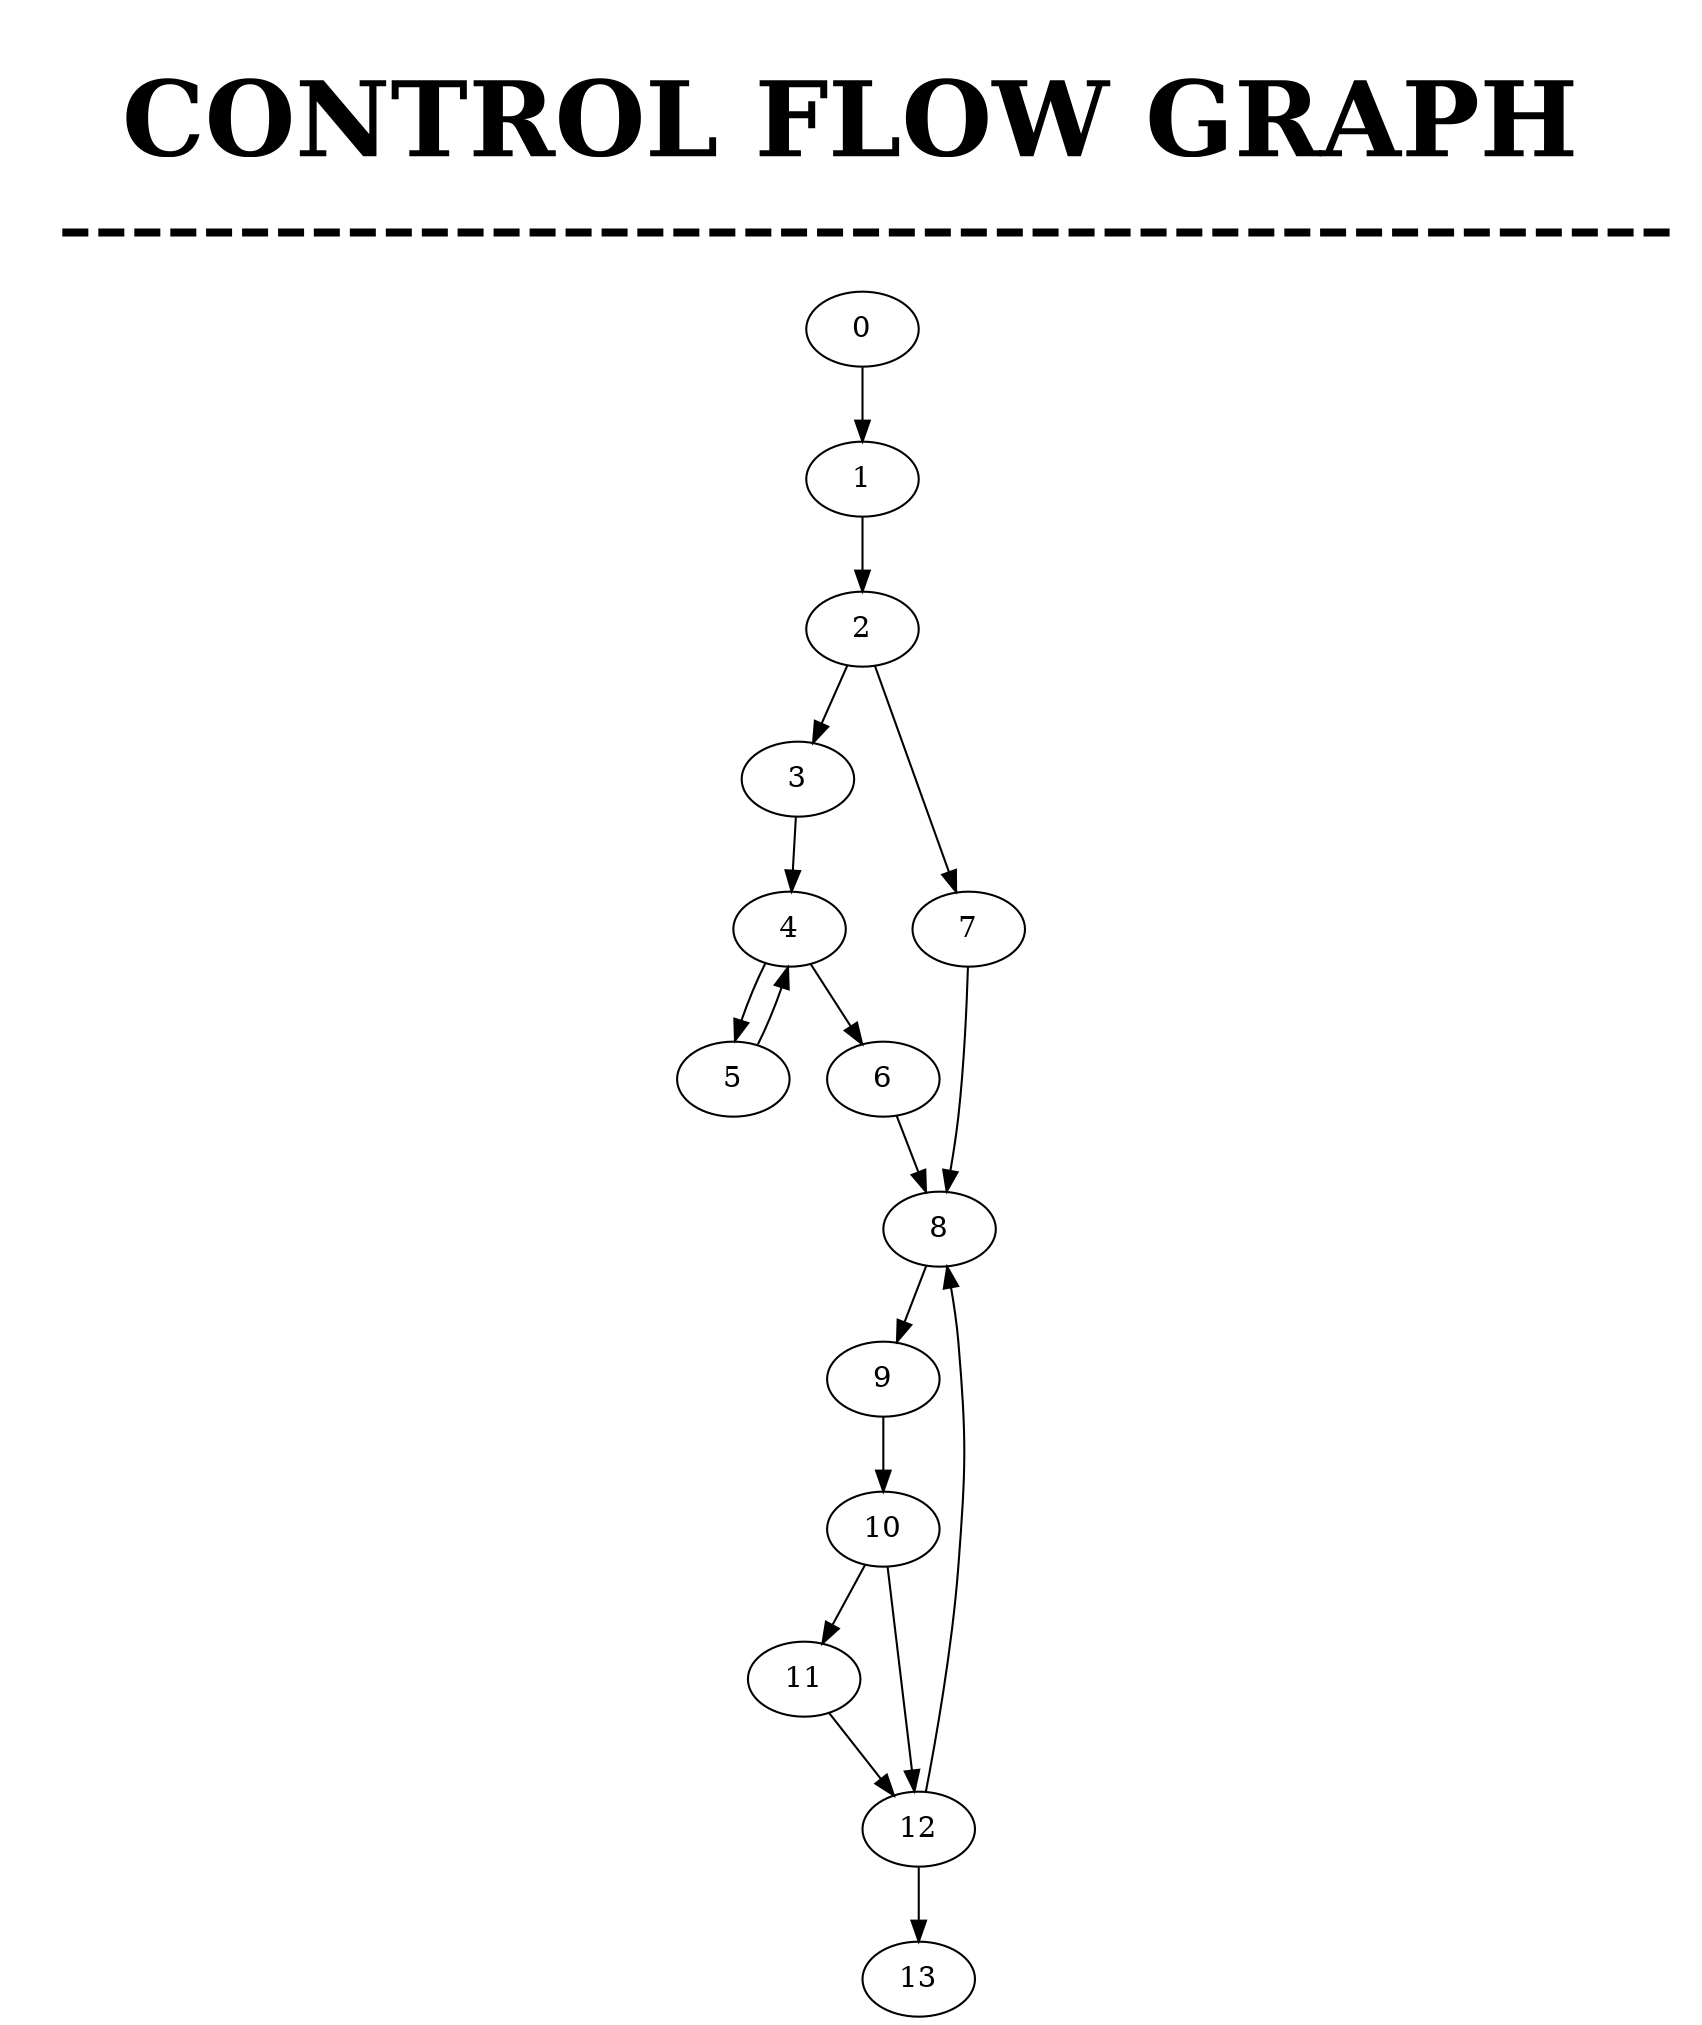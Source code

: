 digraph G {
label = <<br/><br/><font point-size='50'><b>CONTROL FLOW GRAPH</b><br/> 
---------------------------------------------</font><br/>>; labelloc = t;0->1;
1->2;
2->3;
3->4;
4->5;
5->4;
4->6;
6->8;
8->9;
9->10;
10->11;
11->12;
12->8;
12->13;
10->12;
2->7;
7->8;
}